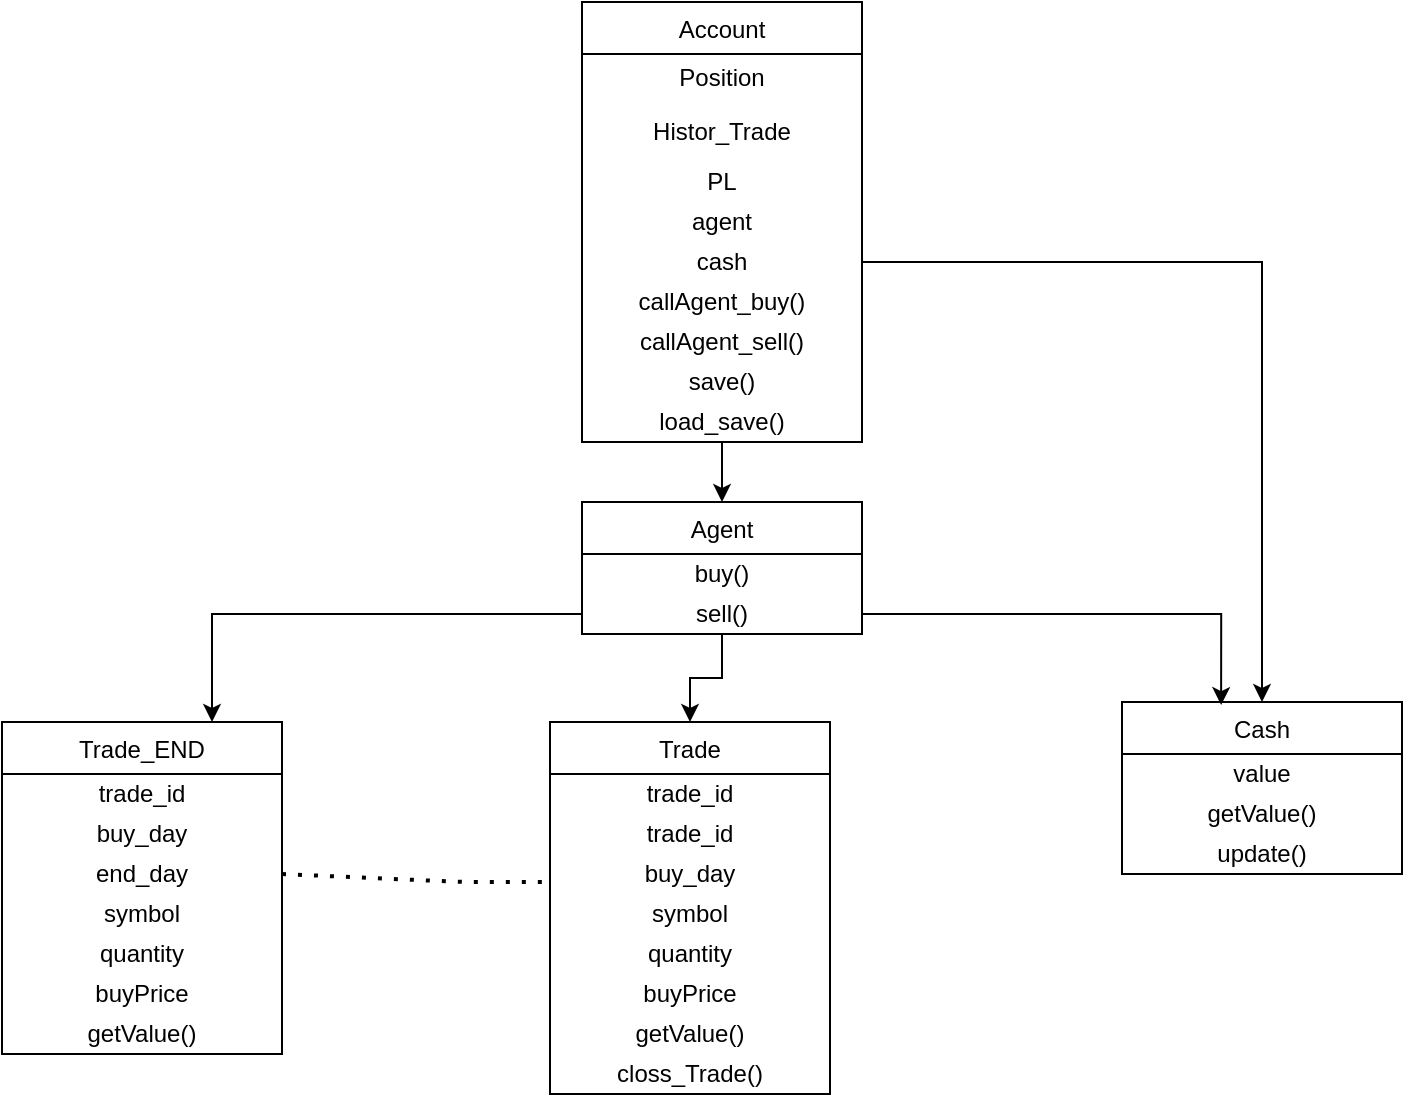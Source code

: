 <mxfile version="15.0.5" type="device"><diagram id="C5RBs43oDa-KdzZeNtuy" name="Page-1"><mxGraphModel dx="1434" dy="572" grid="1" gridSize="10" guides="1" tooltips="1" connect="1" arrows="1" fold="1" page="1" pageScale="1" pageWidth="827" pageHeight="1169" math="0" shadow="0"><root><mxCell id="WIyWlLk6GJQsqaUBKTNV-0"/><mxCell id="WIyWlLk6GJQsqaUBKTNV-1" parent="WIyWlLk6GJQsqaUBKTNV-0"/><mxCell id="2rC64kXPnuxF-6ehm7gW-0" value="Account" style="swimlane;fontStyle=0;childLayout=stackLayout;horizontal=1;startSize=26;horizontalStack=0;resizeParent=1;resizeParentMax=0;resizeLast=0;collapsible=1;marginBottom=0;" parent="WIyWlLk6GJQsqaUBKTNV-1" vertex="1"><mxGeometry x="360" y="130" width="140" height="220" as="geometry"/></mxCell><mxCell id="2rC64kXPnuxF-6ehm7gW-4" value="Position" style="text;html=1;strokeColor=none;fillColor=none;align=center;verticalAlign=middle;whiteSpace=wrap;rounded=0;" parent="2rC64kXPnuxF-6ehm7gW-0" vertex="1"><mxGeometry y="26" width="140" height="24" as="geometry"/></mxCell><mxCell id="2rC64kXPnuxF-6ehm7gW-14" value="Histor_Trade" style="text;html=1;strokeColor=none;fillColor=none;align=center;verticalAlign=middle;whiteSpace=wrap;rounded=0;" parent="2rC64kXPnuxF-6ehm7gW-0" vertex="1"><mxGeometry y="50" width="140" height="30" as="geometry"/></mxCell><mxCell id="2rC64kXPnuxF-6ehm7gW-15" value="PL" style="text;html=1;strokeColor=none;fillColor=none;align=center;verticalAlign=middle;whiteSpace=wrap;rounded=0;" parent="2rC64kXPnuxF-6ehm7gW-0" vertex="1"><mxGeometry y="80" width="140" height="20" as="geometry"/></mxCell><mxCell id="2rC64kXPnuxF-6ehm7gW-17" value="agent" style="text;html=1;strokeColor=none;fillColor=none;align=center;verticalAlign=middle;whiteSpace=wrap;rounded=0;" parent="2rC64kXPnuxF-6ehm7gW-0" vertex="1"><mxGeometry y="100" width="140" height="20" as="geometry"/></mxCell><mxCell id="opL8qgM6BipaobTIu2Ud-0" value="cash" style="text;html=1;strokeColor=none;fillColor=none;align=center;verticalAlign=middle;whiteSpace=wrap;rounded=0;" parent="2rC64kXPnuxF-6ehm7gW-0" vertex="1"><mxGeometry y="120" width="140" height="20" as="geometry"/></mxCell><mxCell id="2rC64kXPnuxF-6ehm7gW-18" value="callAgent_buy()" style="text;html=1;strokeColor=none;fillColor=none;align=center;verticalAlign=middle;whiteSpace=wrap;rounded=0;" parent="2rC64kXPnuxF-6ehm7gW-0" vertex="1"><mxGeometry y="140" width="140" height="20" as="geometry"/></mxCell><mxCell id="2rC64kXPnuxF-6ehm7gW-23" value="callAgent_sell()" style="text;html=1;strokeColor=none;fillColor=none;align=center;verticalAlign=middle;whiteSpace=wrap;rounded=0;" parent="2rC64kXPnuxF-6ehm7gW-0" vertex="1"><mxGeometry y="160" width="140" height="20" as="geometry"/></mxCell><mxCell id="2rC64kXPnuxF-6ehm7gW-31" value="save()" style="text;html=1;strokeColor=none;fillColor=none;align=center;verticalAlign=middle;whiteSpace=wrap;rounded=0;" parent="2rC64kXPnuxF-6ehm7gW-0" vertex="1"><mxGeometry y="180" width="140" height="20" as="geometry"/></mxCell><mxCell id="2rC64kXPnuxF-6ehm7gW-33" value="load_save()" style="text;html=1;strokeColor=none;fillColor=none;align=center;verticalAlign=middle;whiteSpace=wrap;rounded=0;" parent="2rC64kXPnuxF-6ehm7gW-0" vertex="1"><mxGeometry y="200" width="140" height="20" as="geometry"/></mxCell><mxCell id="2rC64kXPnuxF-6ehm7gW-5" value="Trade" style="swimlane;fontStyle=0;childLayout=stackLayout;horizontal=1;startSize=26;horizontalStack=0;resizeParent=1;resizeParentMax=0;resizeLast=0;collapsible=1;marginBottom=0;" parent="WIyWlLk6GJQsqaUBKTNV-1" vertex="1"><mxGeometry x="344" y="490" width="140" height="186" as="geometry"/></mxCell><mxCell id="2rC64kXPnuxF-6ehm7gW-24" value="trade_id" style="text;html=1;strokeColor=none;fillColor=none;align=center;verticalAlign=middle;whiteSpace=wrap;rounded=0;" parent="2rC64kXPnuxF-6ehm7gW-5" vertex="1"><mxGeometry y="26" width="140" height="20" as="geometry"/></mxCell><mxCell id="2wx0cNyCi0sgkzV-58Dt-24" value="trade_id" style="text;html=1;strokeColor=none;fillColor=none;align=center;verticalAlign=middle;whiteSpace=wrap;rounded=0;" vertex="1" parent="2rC64kXPnuxF-6ehm7gW-5"><mxGeometry y="46" width="140" height="20" as="geometry"/></mxCell><mxCell id="2rC64kXPnuxF-6ehm7gW-10" value="&lt;span style=&quot;text-align: left&quot;&gt;buy_day&lt;/span&gt;" style="text;html=1;strokeColor=none;fillColor=none;align=center;verticalAlign=middle;whiteSpace=wrap;rounded=0;" parent="2rC64kXPnuxF-6ehm7gW-5" vertex="1"><mxGeometry y="66" width="140" height="20" as="geometry"/></mxCell><mxCell id="2rC64kXPnuxF-6ehm7gW-9" value="symbol" style="text;html=1;strokeColor=none;fillColor=none;align=center;verticalAlign=middle;whiteSpace=wrap;rounded=0;" parent="2rC64kXPnuxF-6ehm7gW-5" vertex="1"><mxGeometry y="86" width="140" height="20" as="geometry"/></mxCell><mxCell id="2wx0cNyCi0sgkzV-58Dt-12" value="" style="endArrow=none;dashed=1;html=1;dashPattern=1 3;strokeWidth=2;exitX=1;exitY=0.5;exitDx=0;exitDy=0;" edge="1" parent="2rC64kXPnuxF-6ehm7gW-5" source="2wx0cNyCi0sgkzV-58Dt-9"><mxGeometry width="50" height="50" relative="1" as="geometry"><mxPoint x="-50" y="130" as="sourcePoint"/><mxPoint y="80" as="targetPoint"/><Array as="points"><mxPoint x="-44" y="80"/></Array></mxGeometry></mxCell><mxCell id="2rC64kXPnuxF-6ehm7gW-37" value="quantity" style="text;html=1;strokeColor=none;fillColor=none;align=center;verticalAlign=middle;whiteSpace=wrap;rounded=0;" parent="2rC64kXPnuxF-6ehm7gW-5" vertex="1"><mxGeometry y="106" width="140" height="20" as="geometry"/></mxCell><mxCell id="2rC64kXPnuxF-6ehm7gW-11" value="buyPrice" style="text;html=1;strokeColor=none;fillColor=none;align=center;verticalAlign=middle;whiteSpace=wrap;rounded=0;" parent="2rC64kXPnuxF-6ehm7gW-5" vertex="1"><mxGeometry y="126" width="140" height="20" as="geometry"/></mxCell><mxCell id="2rC64kXPnuxF-6ehm7gW-12" value="getValue()" style="text;html=1;strokeColor=none;fillColor=none;align=center;verticalAlign=middle;whiteSpace=wrap;rounded=0;" parent="2rC64kXPnuxF-6ehm7gW-5" vertex="1"><mxGeometry y="146" width="140" height="20" as="geometry"/></mxCell><mxCell id="2wx0cNyCi0sgkzV-58Dt-23" value="closs_Trade()" style="text;html=1;strokeColor=none;fillColor=none;align=center;verticalAlign=middle;whiteSpace=wrap;rounded=0;" vertex="1" parent="2rC64kXPnuxF-6ehm7gW-5"><mxGeometry y="166" width="140" height="20" as="geometry"/></mxCell><mxCell id="2rC64kXPnuxF-6ehm7gW-19" value="Agent" style="swimlane;fontStyle=0;childLayout=stackLayout;horizontal=1;startSize=26;horizontalStack=0;resizeParent=1;resizeParentMax=0;resizeLast=0;collapsible=1;marginBottom=0;" parent="WIyWlLk6GJQsqaUBKTNV-1" vertex="1"><mxGeometry x="360" y="380" width="140" height="66" as="geometry"/></mxCell><mxCell id="2rC64kXPnuxF-6ehm7gW-26" value="buy()" style="text;html=1;strokeColor=none;fillColor=none;align=center;verticalAlign=middle;whiteSpace=wrap;rounded=0;" parent="2rC64kXPnuxF-6ehm7gW-19" vertex="1"><mxGeometry y="26" width="140" height="20" as="geometry"/></mxCell><mxCell id="2rC64kXPnuxF-6ehm7gW-27" value="sell()" style="text;html=1;strokeColor=none;fillColor=none;align=center;verticalAlign=middle;whiteSpace=wrap;rounded=0;" parent="2rC64kXPnuxF-6ehm7gW-19" vertex="1"><mxGeometry y="46" width="140" height="20" as="geometry"/></mxCell><mxCell id="2rC64kXPnuxF-6ehm7gW-35" style="edgeStyle=orthogonalEdgeStyle;rounded=0;orthogonalLoop=1;jettySize=auto;html=1;exitX=0.5;exitY=1;exitDx=0;exitDy=0;" parent="WIyWlLk6GJQsqaUBKTNV-1" source="2rC64kXPnuxF-6ehm7gW-33" target="2rC64kXPnuxF-6ehm7gW-19" edge="1"><mxGeometry relative="1" as="geometry"/></mxCell><mxCell id="2rC64kXPnuxF-6ehm7gW-36" style="edgeStyle=orthogonalEdgeStyle;rounded=0;orthogonalLoop=1;jettySize=auto;html=1;exitX=0.5;exitY=1;exitDx=0;exitDy=0;entryX=0.5;entryY=0;entryDx=0;entryDy=0;" parent="WIyWlLk6GJQsqaUBKTNV-1" source="2rC64kXPnuxF-6ehm7gW-27" target="2rC64kXPnuxF-6ehm7gW-5" edge="1"><mxGeometry relative="1" as="geometry"/></mxCell><mxCell id="opL8qgM6BipaobTIu2Ud-1" value="Cash" style="swimlane;fontStyle=0;childLayout=stackLayout;horizontal=1;startSize=26;horizontalStack=0;resizeParent=1;resizeParentMax=0;resizeLast=0;collapsible=1;marginBottom=0;" parent="WIyWlLk6GJQsqaUBKTNV-1" vertex="1"><mxGeometry x="630" y="480" width="140" height="86" as="geometry"/></mxCell><mxCell id="opL8qgM6BipaobTIu2Ud-5" value="value" style="text;html=1;strokeColor=none;fillColor=none;align=center;verticalAlign=middle;whiteSpace=wrap;rounded=0;" parent="opL8qgM6BipaobTIu2Ud-1" vertex="1"><mxGeometry y="26" width="140" height="20" as="geometry"/></mxCell><mxCell id="opL8qgM6BipaobTIu2Ud-6" value="getValue()" style="text;html=1;strokeColor=none;fillColor=none;align=center;verticalAlign=middle;whiteSpace=wrap;rounded=0;" parent="opL8qgM6BipaobTIu2Ud-1" vertex="1"><mxGeometry y="46" width="140" height="20" as="geometry"/></mxCell><mxCell id="opL8qgM6BipaobTIu2Ud-7" value="update()" style="text;html=1;strokeColor=none;fillColor=none;align=center;verticalAlign=middle;whiteSpace=wrap;rounded=0;" parent="opL8qgM6BipaobTIu2Ud-1" vertex="1"><mxGeometry y="66" width="140" height="20" as="geometry"/></mxCell><mxCell id="opL8qgM6BipaobTIu2Ud-10" style="edgeStyle=orthogonalEdgeStyle;rounded=0;orthogonalLoop=1;jettySize=auto;html=1;exitX=1;exitY=0.5;exitDx=0;exitDy=0;entryX=0.5;entryY=0;entryDx=0;entryDy=0;" parent="WIyWlLk6GJQsqaUBKTNV-1" source="opL8qgM6BipaobTIu2Ud-0" target="opL8qgM6BipaobTIu2Ud-1" edge="1"><mxGeometry relative="1" as="geometry"/></mxCell><mxCell id="opL8qgM6BipaobTIu2Ud-11" style="edgeStyle=orthogonalEdgeStyle;rounded=0;orthogonalLoop=1;jettySize=auto;html=1;exitX=1;exitY=0.5;exitDx=0;exitDy=0;entryX=0.354;entryY=0.018;entryDx=0;entryDy=0;entryPerimeter=0;" parent="WIyWlLk6GJQsqaUBKTNV-1" source="2rC64kXPnuxF-6ehm7gW-27" target="opL8qgM6BipaobTIu2Ud-1" edge="1"><mxGeometry relative="1" as="geometry"/></mxCell><mxCell id="2wx0cNyCi0sgkzV-58Dt-0" value="Trade_END" style="swimlane;fontStyle=0;childLayout=stackLayout;horizontal=1;startSize=26;horizontalStack=0;resizeParent=1;resizeParentMax=0;resizeLast=0;collapsible=1;marginBottom=0;" vertex="1" parent="WIyWlLk6GJQsqaUBKTNV-1"><mxGeometry x="70" y="490" width="140" height="166" as="geometry"/></mxCell><mxCell id="2wx0cNyCi0sgkzV-58Dt-1" value="trade_id" style="text;html=1;strokeColor=none;fillColor=none;align=center;verticalAlign=middle;whiteSpace=wrap;rounded=0;" vertex="1" parent="2wx0cNyCi0sgkzV-58Dt-0"><mxGeometry y="26" width="140" height="20" as="geometry"/></mxCell><mxCell id="2wx0cNyCi0sgkzV-58Dt-2" value="&lt;span style=&quot;text-align: left&quot;&gt;buy_day&lt;/span&gt;" style="text;html=1;strokeColor=none;fillColor=none;align=center;verticalAlign=middle;whiteSpace=wrap;rounded=0;" vertex="1" parent="2wx0cNyCi0sgkzV-58Dt-0"><mxGeometry y="46" width="140" height="20" as="geometry"/></mxCell><mxCell id="2wx0cNyCi0sgkzV-58Dt-9" value="end_day" style="text;html=1;strokeColor=none;fillColor=none;align=center;verticalAlign=middle;whiteSpace=wrap;rounded=0;" vertex="1" parent="2wx0cNyCi0sgkzV-58Dt-0"><mxGeometry y="66" width="140" height="20" as="geometry"/></mxCell><mxCell id="2wx0cNyCi0sgkzV-58Dt-3" value="symbol" style="text;html=1;strokeColor=none;fillColor=none;align=center;verticalAlign=middle;whiteSpace=wrap;rounded=0;" vertex="1" parent="2wx0cNyCi0sgkzV-58Dt-0"><mxGeometry y="86" width="140" height="20" as="geometry"/></mxCell><mxCell id="2wx0cNyCi0sgkzV-58Dt-4" value="quantity" style="text;html=1;strokeColor=none;fillColor=none;align=center;verticalAlign=middle;whiteSpace=wrap;rounded=0;" vertex="1" parent="2wx0cNyCi0sgkzV-58Dt-0"><mxGeometry y="106" width="140" height="20" as="geometry"/></mxCell><mxCell id="2wx0cNyCi0sgkzV-58Dt-5" value="buyPrice" style="text;html=1;strokeColor=none;fillColor=none;align=center;verticalAlign=middle;whiteSpace=wrap;rounded=0;" vertex="1" parent="2wx0cNyCi0sgkzV-58Dt-0"><mxGeometry y="126" width="140" height="20" as="geometry"/></mxCell><mxCell id="2wx0cNyCi0sgkzV-58Dt-6" value="getValue()" style="text;html=1;strokeColor=none;fillColor=none;align=center;verticalAlign=middle;whiteSpace=wrap;rounded=0;" vertex="1" parent="2wx0cNyCi0sgkzV-58Dt-0"><mxGeometry y="146" width="140" height="20" as="geometry"/></mxCell><mxCell id="2wx0cNyCi0sgkzV-58Dt-11" style="edgeStyle=orthogonalEdgeStyle;rounded=0;orthogonalLoop=1;jettySize=auto;html=1;exitX=0;exitY=0.5;exitDx=0;exitDy=0;entryX=0.75;entryY=0;entryDx=0;entryDy=0;" edge="1" parent="WIyWlLk6GJQsqaUBKTNV-1" source="2rC64kXPnuxF-6ehm7gW-27" target="2wx0cNyCi0sgkzV-58Dt-0"><mxGeometry relative="1" as="geometry"/></mxCell></root></mxGraphModel></diagram></mxfile>